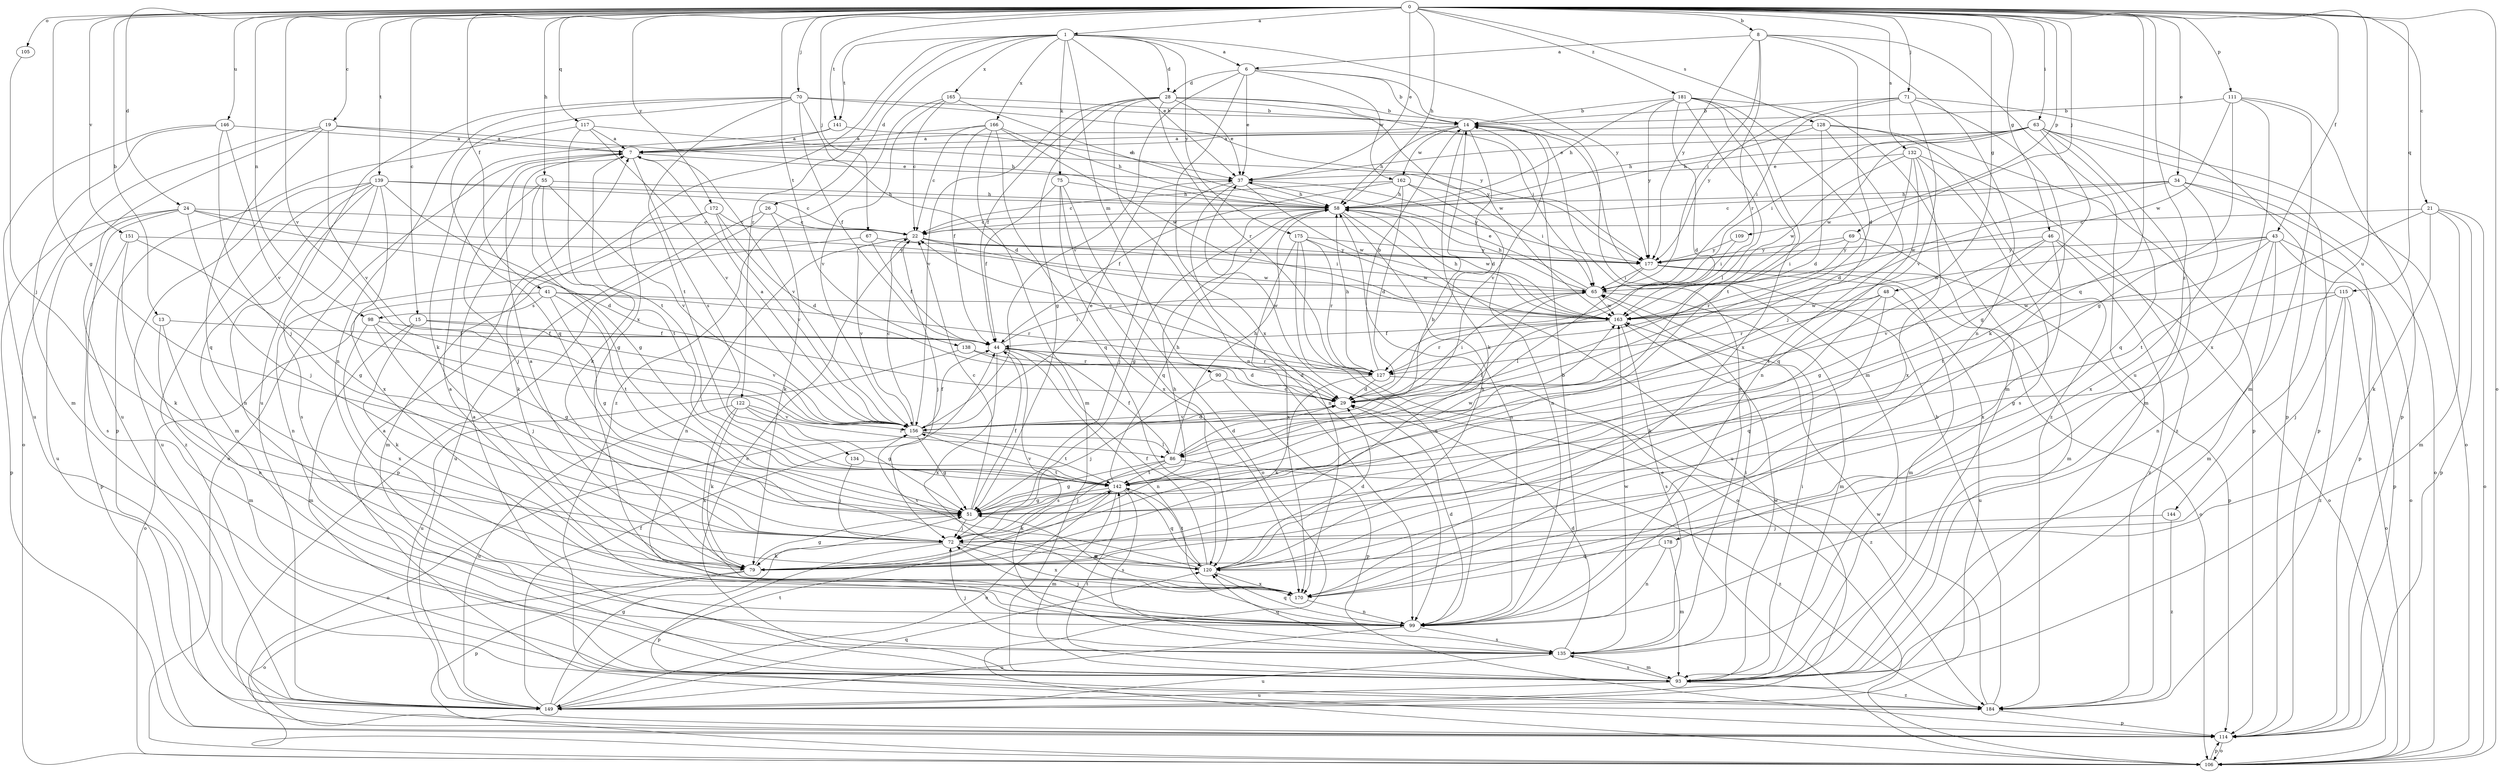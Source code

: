 strict digraph  {
0;
1;
6;
7;
8;
13;
14;
15;
19;
21;
22;
24;
26;
28;
29;
34;
37;
41;
43;
44;
46;
48;
51;
55;
58;
63;
65;
67;
69;
70;
71;
72;
75;
79;
86;
90;
93;
98;
99;
105;
106;
109;
111;
114;
115;
117;
120;
122;
127;
128;
132;
134;
135;
138;
139;
141;
142;
144;
146;
149;
151;
156;
162;
163;
165;
166;
170;
172;
175;
177;
178;
181;
184;
0 -> 1  [label=a];
0 -> 8  [label=b];
0 -> 13  [label=b];
0 -> 15  [label=c];
0 -> 19  [label=c];
0 -> 21  [label=c];
0 -> 24  [label=d];
0 -> 34  [label=e];
0 -> 37  [label=e];
0 -> 41  [label=f];
0 -> 43  [label=f];
0 -> 46  [label=g];
0 -> 48  [label=g];
0 -> 51  [label=g];
0 -> 55  [label=h];
0 -> 58  [label=h];
0 -> 63  [label=i];
0 -> 67  [label=j];
0 -> 69  [label=j];
0 -> 70  [label=j];
0 -> 71  [label=j];
0 -> 98  [label=n];
0 -> 105  [label=o];
0 -> 106  [label=o];
0 -> 109  [label=p];
0 -> 111  [label=p];
0 -> 115  [label=q];
0 -> 117  [label=q];
0 -> 120  [label=q];
0 -> 128  [label=s];
0 -> 132  [label=s];
0 -> 138  [label=t];
0 -> 139  [label=t];
0 -> 141  [label=t];
0 -> 144  [label=u];
0 -> 146  [label=u];
0 -> 151  [label=v];
0 -> 156  [label=v];
0 -> 172  [label=y];
0 -> 178  [label=z];
0 -> 181  [label=z];
1 -> 6  [label=a];
1 -> 26  [label=d];
1 -> 28  [label=d];
1 -> 37  [label=e];
1 -> 75  [label=k];
1 -> 90  [label=m];
1 -> 122  [label=r];
1 -> 141  [label=t];
1 -> 165  [label=x];
1 -> 166  [label=x];
1 -> 170  [label=x];
1 -> 175  [label=y];
1 -> 177  [label=y];
6 -> 14  [label=b];
6 -> 28  [label=d];
6 -> 37  [label=e];
6 -> 93  [label=m];
6 -> 156  [label=v];
6 -> 162  [label=w];
6 -> 170  [label=x];
7 -> 37  [label=e];
7 -> 79  [label=k];
7 -> 106  [label=o];
7 -> 134  [label=s];
7 -> 156  [label=v];
8 -> 6  [label=a];
8 -> 29  [label=d];
8 -> 65  [label=i];
8 -> 99  [label=n];
8 -> 127  [label=r];
8 -> 149  [label=u];
8 -> 177  [label=y];
13 -> 44  [label=f];
13 -> 93  [label=m];
13 -> 99  [label=n];
14 -> 7  [label=a];
14 -> 29  [label=d];
14 -> 58  [label=h];
14 -> 79  [label=k];
14 -> 135  [label=s];
14 -> 156  [label=v];
14 -> 162  [label=w];
15 -> 44  [label=f];
15 -> 79  [label=k];
15 -> 93  [label=m];
15 -> 156  [label=v];
19 -> 7  [label=a];
19 -> 58  [label=h];
19 -> 106  [label=o];
19 -> 120  [label=q];
19 -> 149  [label=u];
19 -> 156  [label=v];
21 -> 22  [label=c];
21 -> 79  [label=k];
21 -> 93  [label=m];
21 -> 106  [label=o];
21 -> 114  [label=p];
21 -> 142  [label=t];
22 -> 65  [label=i];
22 -> 72  [label=j];
22 -> 99  [label=n];
22 -> 156  [label=v];
22 -> 163  [label=w];
22 -> 177  [label=y];
24 -> 22  [label=c];
24 -> 29  [label=d];
24 -> 65  [label=i];
24 -> 72  [label=j];
24 -> 114  [label=p];
24 -> 135  [label=s];
24 -> 149  [label=u];
26 -> 22  [label=c];
26 -> 79  [label=k];
26 -> 114  [label=p];
26 -> 149  [label=u];
28 -> 14  [label=b];
28 -> 37  [label=e];
28 -> 44  [label=f];
28 -> 51  [label=g];
28 -> 65  [label=i];
28 -> 99  [label=n];
28 -> 127  [label=r];
28 -> 156  [label=v];
28 -> 163  [label=w];
29 -> 65  [label=i];
29 -> 156  [label=v];
34 -> 22  [label=c];
34 -> 58  [label=h];
34 -> 106  [label=o];
34 -> 114  [label=p];
34 -> 163  [label=w];
34 -> 170  [label=x];
37 -> 58  [label=h];
37 -> 72  [label=j];
37 -> 99  [label=n];
37 -> 163  [label=w];
37 -> 177  [label=y];
41 -> 51  [label=g];
41 -> 106  [label=o];
41 -> 127  [label=r];
41 -> 142  [label=t];
41 -> 163  [label=w];
41 -> 98  [label=s];
43 -> 93  [label=m];
43 -> 99  [label=n];
43 -> 106  [label=o];
43 -> 114  [label=p];
43 -> 142  [label=t];
43 -> 156  [label=v];
43 -> 163  [label=w];
43 -> 177  [label=y];
44 -> 29  [label=d];
44 -> 65  [label=i];
44 -> 99  [label=n];
44 -> 127  [label=r];
44 -> 135  [label=s];
44 -> 170  [label=x];
46 -> 51  [label=g];
46 -> 106  [label=o];
46 -> 142  [label=t];
46 -> 170  [label=x];
46 -> 177  [label=y];
46 -> 184  [label=z];
48 -> 79  [label=k];
48 -> 120  [label=q];
48 -> 127  [label=r];
48 -> 149  [label=u];
48 -> 163  [label=w];
51 -> 14  [label=b];
51 -> 22  [label=c];
51 -> 44  [label=f];
51 -> 72  [label=j];
55 -> 51  [label=g];
55 -> 58  [label=h];
55 -> 72  [label=j];
55 -> 142  [label=t];
55 -> 156  [label=v];
58 -> 22  [label=c];
58 -> 51  [label=g];
58 -> 99  [label=n];
58 -> 149  [label=u];
58 -> 163  [label=w];
63 -> 7  [label=a];
63 -> 37  [label=e];
63 -> 51  [label=g];
63 -> 58  [label=h];
63 -> 65  [label=i];
63 -> 93  [label=m];
63 -> 106  [label=o];
63 -> 114  [label=p];
63 -> 120  [label=q];
63 -> 163  [label=w];
65 -> 37  [label=e];
65 -> 58  [label=h];
65 -> 86  [label=l];
65 -> 93  [label=m];
65 -> 163  [label=w];
67 -> 44  [label=f];
67 -> 99  [label=n];
67 -> 177  [label=y];
69 -> 65  [label=i];
69 -> 93  [label=m];
69 -> 127  [label=r];
69 -> 177  [label=y];
70 -> 14  [label=b];
70 -> 29  [label=d];
70 -> 44  [label=f];
70 -> 99  [label=n];
70 -> 120  [label=q];
70 -> 142  [label=t];
70 -> 149  [label=u];
70 -> 177  [label=y];
71 -> 14  [label=b];
71 -> 65  [label=i];
71 -> 79  [label=k];
71 -> 114  [label=p];
71 -> 156  [label=v];
71 -> 177  [label=y];
72 -> 79  [label=k];
72 -> 114  [label=p];
72 -> 120  [label=q];
72 -> 170  [label=x];
75 -> 44  [label=f];
75 -> 58  [label=h];
75 -> 106  [label=o];
75 -> 120  [label=q];
75 -> 170  [label=x];
79 -> 7  [label=a];
79 -> 51  [label=g];
79 -> 58  [label=h];
79 -> 106  [label=o];
79 -> 114  [label=p];
86 -> 29  [label=d];
86 -> 44  [label=f];
86 -> 51  [label=g];
86 -> 58  [label=h];
86 -> 72  [label=j];
86 -> 142  [label=t];
86 -> 184  [label=z];
90 -> 29  [label=d];
90 -> 72  [label=j];
90 -> 114  [label=p];
93 -> 7  [label=a];
93 -> 22  [label=c];
93 -> 65  [label=i];
93 -> 135  [label=s];
93 -> 142  [label=t];
93 -> 149  [label=u];
93 -> 163  [label=w];
93 -> 184  [label=z];
98 -> 44  [label=f];
98 -> 51  [label=g];
98 -> 72  [label=j];
98 -> 170  [label=x];
99 -> 7  [label=a];
99 -> 14  [label=b];
99 -> 29  [label=d];
99 -> 72  [label=j];
99 -> 120  [label=q];
99 -> 135  [label=s];
99 -> 149  [label=u];
105 -> 72  [label=j];
106 -> 37  [label=e];
106 -> 114  [label=p];
109 -> 65  [label=i];
109 -> 177  [label=y];
111 -> 14  [label=b];
111 -> 51  [label=g];
111 -> 93  [label=m];
111 -> 114  [label=p];
111 -> 163  [label=w];
111 -> 170  [label=x];
114 -> 106  [label=o];
115 -> 51  [label=g];
115 -> 72  [label=j];
115 -> 106  [label=o];
115 -> 163  [label=w];
115 -> 184  [label=z];
117 -> 7  [label=a];
117 -> 114  [label=p];
117 -> 142  [label=t];
117 -> 156  [label=v];
117 -> 177  [label=y];
120 -> 29  [label=d];
120 -> 44  [label=f];
120 -> 58  [label=h];
120 -> 142  [label=t];
120 -> 156  [label=v];
120 -> 170  [label=x];
122 -> 51  [label=g];
122 -> 79  [label=k];
122 -> 86  [label=l];
122 -> 149  [label=u];
122 -> 156  [label=v];
122 -> 170  [label=x];
127 -> 14  [label=b];
127 -> 22  [label=c];
127 -> 29  [label=d];
127 -> 58  [label=h];
127 -> 79  [label=k];
127 -> 184  [label=z];
128 -> 7  [label=a];
128 -> 29  [label=d];
128 -> 58  [label=h];
128 -> 99  [label=n];
128 -> 114  [label=p];
128 -> 184  [label=z];
132 -> 29  [label=d];
132 -> 37  [label=e];
132 -> 120  [label=q];
132 -> 135  [label=s];
132 -> 163  [label=w];
132 -> 170  [label=x];
132 -> 184  [label=z];
134 -> 72  [label=j];
134 -> 142  [label=t];
135 -> 29  [label=d];
135 -> 65  [label=i];
135 -> 72  [label=j];
135 -> 93  [label=m];
135 -> 120  [label=q];
135 -> 149  [label=u];
135 -> 163  [label=w];
138 -> 29  [label=d];
138 -> 127  [label=r];
138 -> 149  [label=u];
139 -> 22  [label=c];
139 -> 51  [label=g];
139 -> 58  [label=h];
139 -> 93  [label=m];
139 -> 99  [label=n];
139 -> 135  [label=s];
139 -> 149  [label=u];
139 -> 170  [label=x];
139 -> 184  [label=z];
141 -> 7  [label=a];
141 -> 37  [label=e];
141 -> 79  [label=k];
142 -> 51  [label=g];
142 -> 58  [label=h];
142 -> 79  [label=k];
142 -> 93  [label=m];
142 -> 120  [label=q];
142 -> 135  [label=s];
142 -> 149  [label=u];
142 -> 156  [label=v];
142 -> 163  [label=w];
144 -> 72  [label=j];
144 -> 184  [label=z];
146 -> 7  [label=a];
146 -> 72  [label=j];
146 -> 93  [label=m];
146 -> 149  [label=u];
146 -> 156  [label=v];
149 -> 44  [label=f];
149 -> 51  [label=g];
149 -> 120  [label=q];
149 -> 142  [label=t];
151 -> 51  [label=g];
151 -> 79  [label=k];
151 -> 114  [label=p];
151 -> 177  [label=y];
156 -> 7  [label=a];
156 -> 22  [label=c];
156 -> 29  [label=d];
156 -> 37  [label=e];
156 -> 44  [label=f];
156 -> 51  [label=g];
156 -> 86  [label=l];
156 -> 106  [label=o];
156 -> 142  [label=t];
162 -> 22  [label=c];
162 -> 29  [label=d];
162 -> 44  [label=f];
162 -> 58  [label=h];
162 -> 65  [label=i];
162 -> 99  [label=n];
163 -> 44  [label=f];
163 -> 58  [label=h];
163 -> 127  [label=r];
163 -> 135  [label=s];
165 -> 14  [label=b];
165 -> 22  [label=c];
165 -> 58  [label=h];
165 -> 156  [label=v];
165 -> 184  [label=z];
166 -> 7  [label=a];
166 -> 22  [label=c];
166 -> 44  [label=f];
166 -> 58  [label=h];
166 -> 93  [label=m];
166 -> 120  [label=q];
166 -> 163  [label=w];
170 -> 51  [label=g];
170 -> 99  [label=n];
172 -> 22  [label=c];
172 -> 29  [label=d];
172 -> 79  [label=k];
172 -> 93  [label=m];
172 -> 156  [label=v];
175 -> 99  [label=n];
175 -> 106  [label=o];
175 -> 127  [label=r];
175 -> 163  [label=w];
175 -> 170  [label=x];
175 -> 177  [label=y];
177 -> 65  [label=i];
177 -> 86  [label=l];
177 -> 93  [label=m];
177 -> 106  [label=o];
177 -> 114  [label=p];
178 -> 93  [label=m];
178 -> 99  [label=n];
178 -> 120  [label=q];
181 -> 14  [label=b];
181 -> 29  [label=d];
181 -> 58  [label=h];
181 -> 72  [label=j];
181 -> 86  [label=l];
181 -> 93  [label=m];
181 -> 142  [label=t];
181 -> 170  [label=x];
181 -> 177  [label=y];
184 -> 7  [label=a];
184 -> 14  [label=b];
184 -> 114  [label=p];
184 -> 163  [label=w];
}
